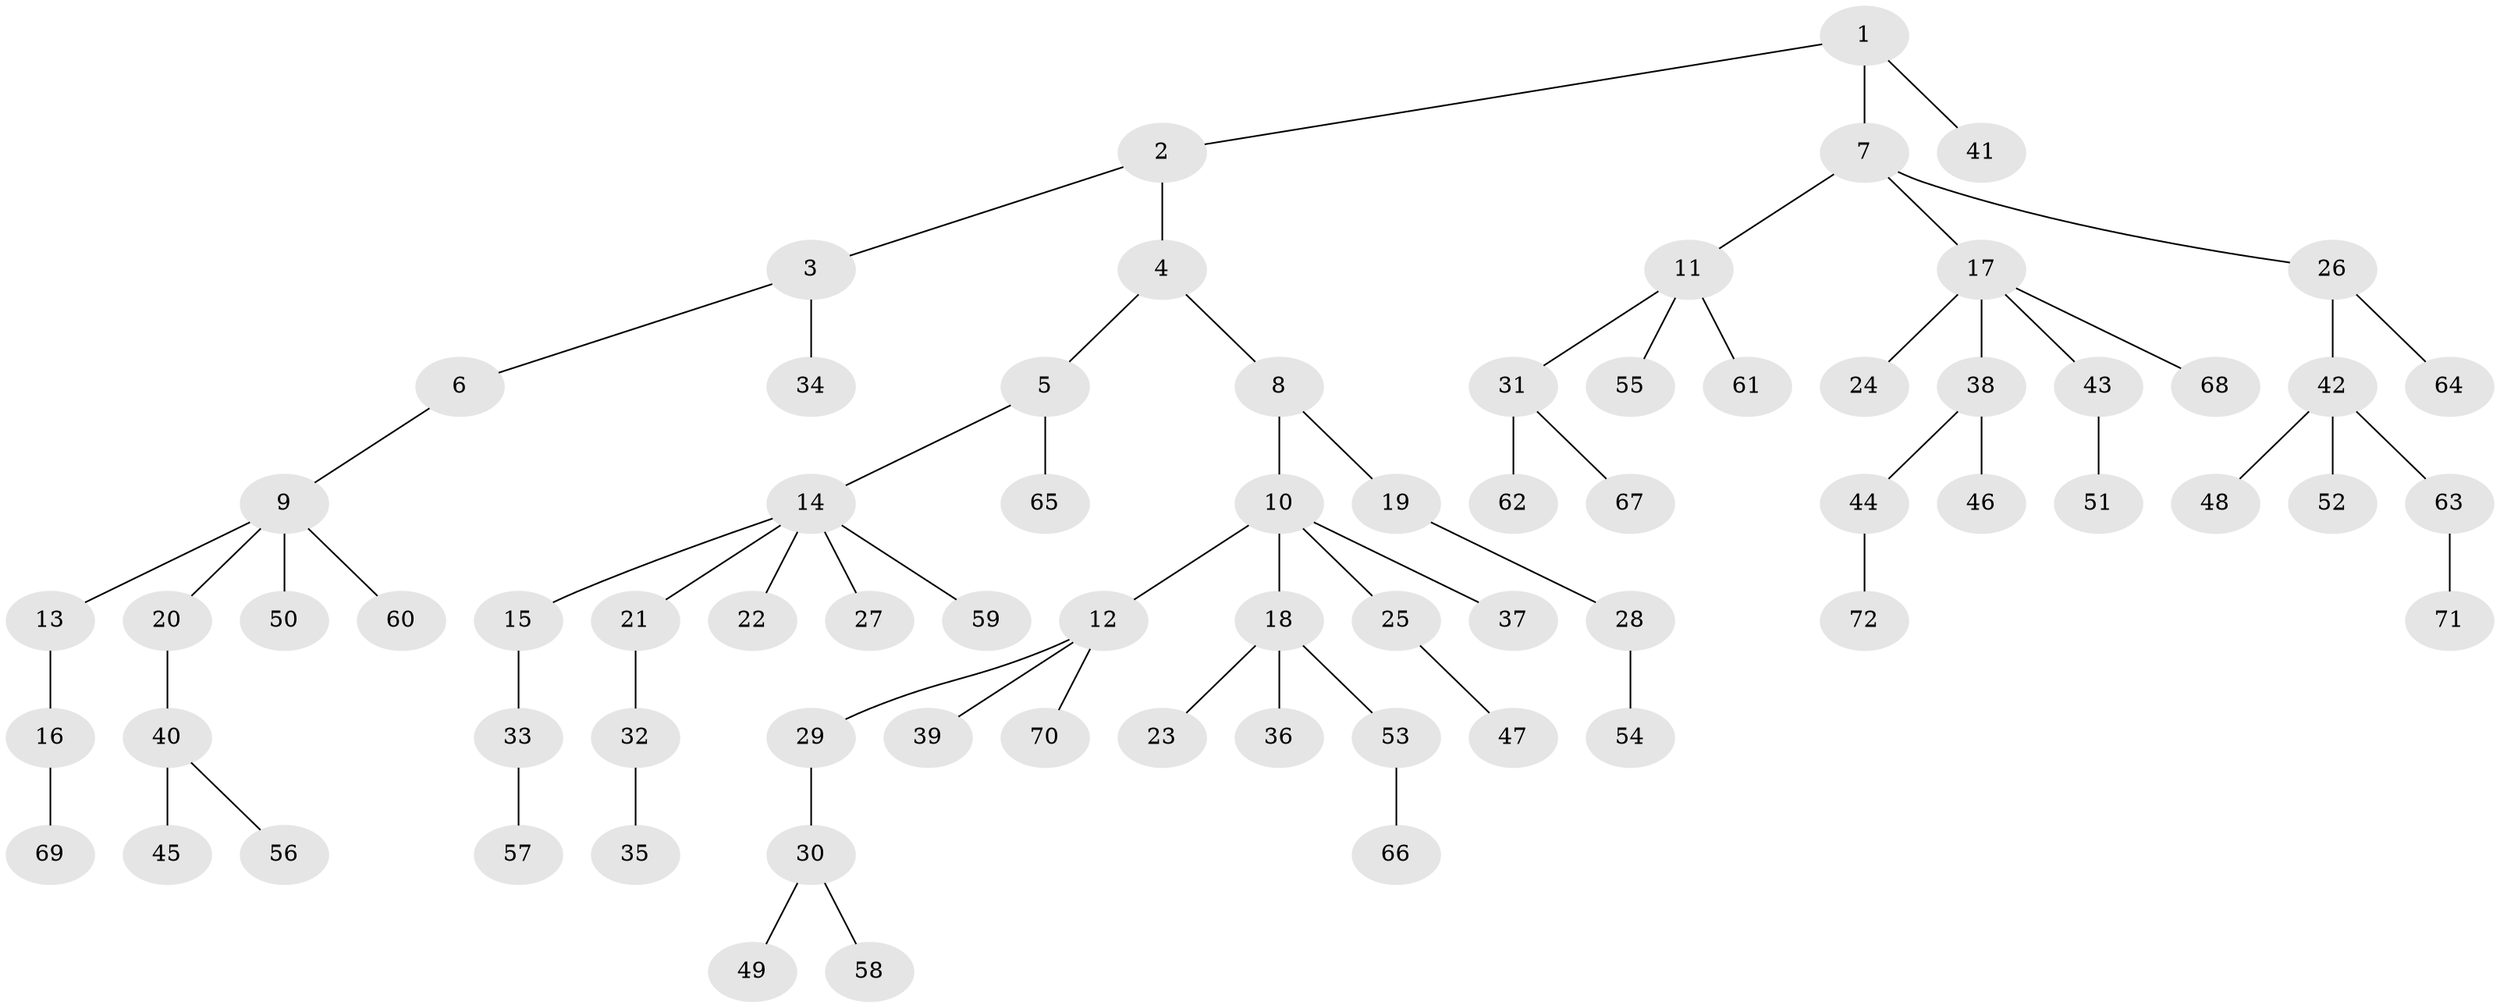 // coarse degree distribution, {2: 0.19148936170212766, 4: 0.0425531914893617, 3: 0.1702127659574468, 7: 0.02127659574468085, 5: 0.0425531914893617, 1: 0.5319148936170213}
// Generated by graph-tools (version 1.1) at 2025/42/03/06/25 10:42:06]
// undirected, 72 vertices, 71 edges
graph export_dot {
graph [start="1"]
  node [color=gray90,style=filled];
  1;
  2;
  3;
  4;
  5;
  6;
  7;
  8;
  9;
  10;
  11;
  12;
  13;
  14;
  15;
  16;
  17;
  18;
  19;
  20;
  21;
  22;
  23;
  24;
  25;
  26;
  27;
  28;
  29;
  30;
  31;
  32;
  33;
  34;
  35;
  36;
  37;
  38;
  39;
  40;
  41;
  42;
  43;
  44;
  45;
  46;
  47;
  48;
  49;
  50;
  51;
  52;
  53;
  54;
  55;
  56;
  57;
  58;
  59;
  60;
  61;
  62;
  63;
  64;
  65;
  66;
  67;
  68;
  69;
  70;
  71;
  72;
  1 -- 2;
  1 -- 7;
  1 -- 41;
  2 -- 3;
  2 -- 4;
  3 -- 6;
  3 -- 34;
  4 -- 5;
  4 -- 8;
  5 -- 14;
  5 -- 65;
  6 -- 9;
  7 -- 11;
  7 -- 17;
  7 -- 26;
  8 -- 10;
  8 -- 19;
  9 -- 13;
  9 -- 20;
  9 -- 50;
  9 -- 60;
  10 -- 12;
  10 -- 18;
  10 -- 25;
  10 -- 37;
  11 -- 31;
  11 -- 55;
  11 -- 61;
  12 -- 29;
  12 -- 39;
  12 -- 70;
  13 -- 16;
  14 -- 15;
  14 -- 21;
  14 -- 22;
  14 -- 27;
  14 -- 59;
  15 -- 33;
  16 -- 69;
  17 -- 24;
  17 -- 38;
  17 -- 43;
  17 -- 68;
  18 -- 23;
  18 -- 36;
  18 -- 53;
  19 -- 28;
  20 -- 40;
  21 -- 32;
  25 -- 47;
  26 -- 42;
  26 -- 64;
  28 -- 54;
  29 -- 30;
  30 -- 49;
  30 -- 58;
  31 -- 62;
  31 -- 67;
  32 -- 35;
  33 -- 57;
  38 -- 44;
  38 -- 46;
  40 -- 45;
  40 -- 56;
  42 -- 48;
  42 -- 52;
  42 -- 63;
  43 -- 51;
  44 -- 72;
  53 -- 66;
  63 -- 71;
}
